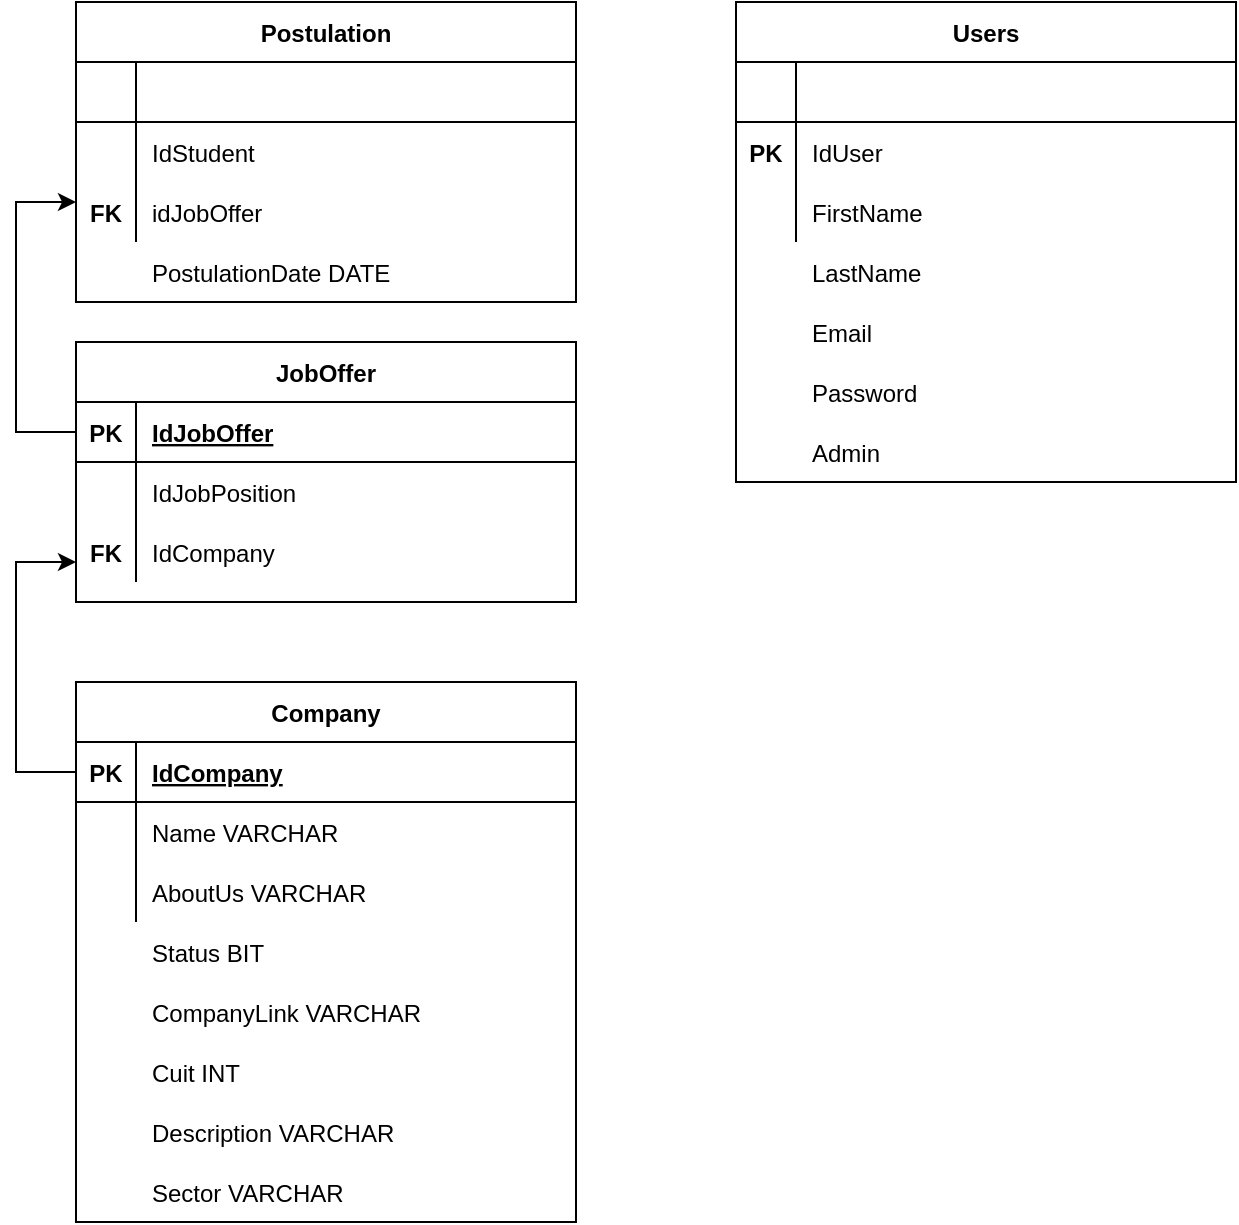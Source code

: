 <mxfile version="15.6.8" type="device"><diagram id="R2lEEEUBdFMjLlhIrx00" name="Page-1"><mxGraphModel dx="2035" dy="635" grid="1" gridSize="10" guides="1" tooltips="1" connect="1" arrows="1" fold="1" page="1" pageScale="1" pageWidth="850" pageHeight="1100" math="0" shadow="0" extFonts="Permanent Marker^https://fonts.googleapis.com/css?family=Permanent+Marker"><root><mxCell id="0"/><mxCell id="1" parent="0"/><mxCell id="C-vyLk0tnHw3VtMMgP7b-2" value="Company" style="shape=table;startSize=30;container=1;collapsible=1;childLayout=tableLayout;fixedRows=1;rowLines=0;fontStyle=1;align=center;resizeLast=1;" parent="1" vertex="1"><mxGeometry x="-40" y="810" width="250" height="270" as="geometry"/></mxCell><mxCell id="C-vyLk0tnHw3VtMMgP7b-3" value="" style="shape=partialRectangle;collapsible=0;dropTarget=0;pointerEvents=0;fillColor=none;points=[[0,0.5],[1,0.5]];portConstraint=eastwest;top=0;left=0;right=0;bottom=1;" parent="C-vyLk0tnHw3VtMMgP7b-2" vertex="1"><mxGeometry y="30" width="250" height="30" as="geometry"/></mxCell><mxCell id="C-vyLk0tnHw3VtMMgP7b-4" value="PK" style="shape=partialRectangle;overflow=hidden;connectable=0;fillColor=none;top=0;left=0;bottom=0;right=0;fontStyle=1;" parent="C-vyLk0tnHw3VtMMgP7b-3" vertex="1"><mxGeometry width="30" height="30" as="geometry"><mxRectangle width="30" height="30" as="alternateBounds"/></mxGeometry></mxCell><mxCell id="C-vyLk0tnHw3VtMMgP7b-5" value="IdCompany" style="shape=partialRectangle;overflow=hidden;connectable=0;fillColor=none;top=0;left=0;bottom=0;right=0;align=left;spacingLeft=6;fontStyle=5;" parent="C-vyLk0tnHw3VtMMgP7b-3" vertex="1"><mxGeometry x="30" width="220" height="30" as="geometry"><mxRectangle width="220" height="30" as="alternateBounds"/></mxGeometry></mxCell><mxCell id="C-vyLk0tnHw3VtMMgP7b-6" value="" style="shape=partialRectangle;collapsible=0;dropTarget=0;pointerEvents=0;fillColor=none;points=[[0,0.5],[1,0.5]];portConstraint=eastwest;top=0;left=0;right=0;bottom=0;" parent="C-vyLk0tnHw3VtMMgP7b-2" vertex="1"><mxGeometry y="60" width="250" height="30" as="geometry"/></mxCell><mxCell id="C-vyLk0tnHw3VtMMgP7b-7" value="" style="shape=partialRectangle;overflow=hidden;connectable=0;fillColor=none;top=0;left=0;bottom=0;right=0;" parent="C-vyLk0tnHw3VtMMgP7b-6" vertex="1"><mxGeometry width="30" height="30" as="geometry"><mxRectangle width="30" height="30" as="alternateBounds"/></mxGeometry></mxCell><mxCell id="C-vyLk0tnHw3VtMMgP7b-8" value="Name VARCHAR" style="shape=partialRectangle;overflow=hidden;connectable=0;fillColor=none;top=0;left=0;bottom=0;right=0;align=left;spacingLeft=6;" parent="C-vyLk0tnHw3VtMMgP7b-6" vertex="1"><mxGeometry x="30" width="220" height="30" as="geometry"><mxRectangle width="220" height="30" as="alternateBounds"/></mxGeometry></mxCell><mxCell id="C-vyLk0tnHw3VtMMgP7b-9" value="" style="shape=partialRectangle;collapsible=0;dropTarget=0;pointerEvents=0;fillColor=none;points=[[0,0.5],[1,0.5]];portConstraint=eastwest;top=0;left=0;right=0;bottom=0;" parent="C-vyLk0tnHw3VtMMgP7b-2" vertex="1"><mxGeometry y="90" width="250" height="30" as="geometry"/></mxCell><mxCell id="C-vyLk0tnHw3VtMMgP7b-10" value="" style="shape=partialRectangle;overflow=hidden;connectable=0;fillColor=none;top=0;left=0;bottom=0;right=0;" parent="C-vyLk0tnHw3VtMMgP7b-9" vertex="1"><mxGeometry width="30" height="30" as="geometry"><mxRectangle width="30" height="30" as="alternateBounds"/></mxGeometry></mxCell><mxCell id="C-vyLk0tnHw3VtMMgP7b-11" value="AboutUs VARCHAR" style="shape=partialRectangle;overflow=hidden;connectable=0;fillColor=none;top=0;left=0;bottom=0;right=0;align=left;spacingLeft=6;" parent="C-vyLk0tnHw3VtMMgP7b-9" vertex="1"><mxGeometry x="30" width="220" height="30" as="geometry"><mxRectangle width="220" height="30" as="alternateBounds"/></mxGeometry></mxCell><mxCell id="67uyLuJOrZE9bxqxNcca-13" value="Status BIT" style="shape=partialRectangle;overflow=hidden;connectable=0;fillColor=none;top=0;left=0;bottom=0;right=0;align=left;spacingLeft=6;" parent="1" vertex="1"><mxGeometry x="-10" y="930" width="220" height="30" as="geometry"><mxRectangle width="220" height="30" as="alternateBounds"/></mxGeometry></mxCell><mxCell id="67uyLuJOrZE9bxqxNcca-14" value="CompanyLink VARCHAR" style="shape=partialRectangle;overflow=hidden;connectable=0;fillColor=none;top=0;left=0;bottom=0;right=0;align=left;spacingLeft=6;" parent="1" vertex="1"><mxGeometry x="-10" y="960" width="220" height="30" as="geometry"><mxRectangle width="220" height="30" as="alternateBounds"/></mxGeometry></mxCell><mxCell id="67uyLuJOrZE9bxqxNcca-15" value="Cuit INT" style="shape=partialRectangle;overflow=hidden;connectable=0;fillColor=none;top=0;left=0;bottom=0;right=0;align=left;spacingLeft=6;" parent="1" vertex="1"><mxGeometry x="-10" y="990" width="220" height="30" as="geometry"><mxRectangle width="220" height="30" as="alternateBounds"/></mxGeometry></mxCell><mxCell id="67uyLuJOrZE9bxqxNcca-16" value="Description VARCHAR" style="shape=partialRectangle;overflow=hidden;connectable=0;fillColor=none;top=0;left=0;bottom=0;right=0;align=left;spacingLeft=6;" parent="1" vertex="1"><mxGeometry x="-10" y="1020" width="220" height="30" as="geometry"><mxRectangle width="220" height="30" as="alternateBounds"/></mxGeometry></mxCell><mxCell id="67uyLuJOrZE9bxqxNcca-17" value="Sector VARCHAR" style="shape=partialRectangle;overflow=hidden;connectable=0;fillColor=none;top=0;left=0;bottom=0;right=0;align=left;spacingLeft=6;" parent="1" vertex="1"><mxGeometry x="-10" y="1050" width="220" height="30" as="geometry"><mxRectangle width="220" height="30" as="alternateBounds"/></mxGeometry></mxCell><mxCell id="67uyLuJOrZE9bxqxNcca-32" value="JobOffer" style="shape=table;startSize=30;container=1;collapsible=1;childLayout=tableLayout;fixedRows=1;rowLines=0;fontStyle=1;align=center;resizeLast=1;" parent="1" vertex="1"><mxGeometry x="-40" y="640" width="250" height="130" as="geometry"/></mxCell><mxCell id="67uyLuJOrZE9bxqxNcca-33" value="" style="shape=partialRectangle;collapsible=0;dropTarget=0;pointerEvents=0;fillColor=none;points=[[0,0.5],[1,0.5]];portConstraint=eastwest;top=0;left=0;right=0;bottom=1;" parent="67uyLuJOrZE9bxqxNcca-32" vertex="1"><mxGeometry y="30" width="250" height="30" as="geometry"/></mxCell><mxCell id="67uyLuJOrZE9bxqxNcca-34" value="PK" style="shape=partialRectangle;overflow=hidden;connectable=0;fillColor=none;top=0;left=0;bottom=0;right=0;fontStyle=1;" parent="67uyLuJOrZE9bxqxNcca-33" vertex="1"><mxGeometry width="30" height="30" as="geometry"><mxRectangle width="30" height="30" as="alternateBounds"/></mxGeometry></mxCell><mxCell id="67uyLuJOrZE9bxqxNcca-35" value="IdJobOffer" style="shape=partialRectangle;overflow=hidden;connectable=0;fillColor=none;top=0;left=0;bottom=0;right=0;align=left;spacingLeft=6;fontStyle=5;" parent="67uyLuJOrZE9bxqxNcca-33" vertex="1"><mxGeometry x="30" width="220" height="30" as="geometry"><mxRectangle width="220" height="30" as="alternateBounds"/></mxGeometry></mxCell><mxCell id="67uyLuJOrZE9bxqxNcca-36" value="" style="shape=partialRectangle;collapsible=0;dropTarget=0;pointerEvents=0;fillColor=none;points=[[0,0.5],[1,0.5]];portConstraint=eastwest;top=0;left=0;right=0;bottom=0;" parent="67uyLuJOrZE9bxqxNcca-32" vertex="1"><mxGeometry y="60" width="250" height="30" as="geometry"/></mxCell><mxCell id="67uyLuJOrZE9bxqxNcca-37" value="" style="shape=partialRectangle;overflow=hidden;connectable=0;fillColor=none;top=0;left=0;bottom=0;right=0;" parent="67uyLuJOrZE9bxqxNcca-36" vertex="1"><mxGeometry width="30" height="30" as="geometry"><mxRectangle width="30" height="30" as="alternateBounds"/></mxGeometry></mxCell><mxCell id="67uyLuJOrZE9bxqxNcca-38" value="IdJobPosition" style="shape=partialRectangle;overflow=hidden;connectable=0;fillColor=none;top=0;left=0;bottom=0;right=0;align=left;spacingLeft=6;" parent="67uyLuJOrZE9bxqxNcca-36" vertex="1"><mxGeometry x="30" width="220" height="30" as="geometry"><mxRectangle width="220" height="30" as="alternateBounds"/></mxGeometry></mxCell><mxCell id="67uyLuJOrZE9bxqxNcca-39" value="" style="shape=partialRectangle;collapsible=0;dropTarget=0;pointerEvents=0;fillColor=none;points=[[0,0.5],[1,0.5]];portConstraint=eastwest;top=0;left=0;right=0;bottom=0;" parent="67uyLuJOrZE9bxqxNcca-32" vertex="1"><mxGeometry y="90" width="250" height="30" as="geometry"/></mxCell><mxCell id="67uyLuJOrZE9bxqxNcca-40" value="" style="shape=partialRectangle;overflow=hidden;connectable=0;fillColor=none;top=0;left=0;bottom=0;right=0;" parent="67uyLuJOrZE9bxqxNcca-39" vertex="1"><mxGeometry width="30" height="30" as="geometry"><mxRectangle width="30" height="30" as="alternateBounds"/></mxGeometry></mxCell><mxCell id="67uyLuJOrZE9bxqxNcca-41" value="IdCompany" style="shape=partialRectangle;overflow=hidden;connectable=0;fillColor=none;top=0;left=0;bottom=0;right=0;align=left;spacingLeft=6;" parent="67uyLuJOrZE9bxqxNcca-39" vertex="1"><mxGeometry x="30" width="220" height="30" as="geometry"><mxRectangle width="220" height="30" as="alternateBounds"/></mxGeometry></mxCell><mxCell id="67uyLuJOrZE9bxqxNcca-43" value="FK" style="shape=partialRectangle;overflow=hidden;connectable=0;fillColor=none;top=0;left=0;bottom=0;right=0;fontStyle=1;" parent="1" vertex="1"><mxGeometry x="-40" y="730" width="30" height="30" as="geometry"><mxRectangle width="30" height="30" as="alternateBounds"/></mxGeometry></mxCell><mxCell id="67uyLuJOrZE9bxqxNcca-51" style="edgeStyle=orthogonalEdgeStyle;rounded=0;orthogonalLoop=1;jettySize=auto;html=1;exitX=0;exitY=0.5;exitDx=0;exitDy=0;" parent="1" source="C-vyLk0tnHw3VtMMgP7b-3" edge="1"><mxGeometry relative="1" as="geometry"><mxPoint x="-40" y="750" as="targetPoint"/><Array as="points"><mxPoint x="-70" y="855"/><mxPoint x="-70" y="750"/></Array></mxGeometry></mxCell><mxCell id="67uyLuJOrZE9bxqxNcca-53" value="Postulation" style="shape=table;startSize=30;container=1;collapsible=1;childLayout=tableLayout;fixedRows=1;rowLines=0;fontStyle=1;align=center;resizeLast=1;" parent="1" vertex="1"><mxGeometry x="-40" y="470" width="250" height="150" as="geometry"/></mxCell><mxCell id="67uyLuJOrZE9bxqxNcca-54" value="" style="shape=partialRectangle;collapsible=0;dropTarget=0;pointerEvents=0;fillColor=none;points=[[0,0.5],[1,0.5]];portConstraint=eastwest;top=0;left=0;right=0;bottom=1;" parent="67uyLuJOrZE9bxqxNcca-53" vertex="1"><mxGeometry y="30" width="250" height="30" as="geometry"/></mxCell><mxCell id="67uyLuJOrZE9bxqxNcca-55" value="" style="shape=partialRectangle;overflow=hidden;connectable=0;fillColor=none;top=0;left=0;bottom=0;right=0;fontStyle=1;" parent="67uyLuJOrZE9bxqxNcca-54" vertex="1"><mxGeometry width="30" height="30" as="geometry"><mxRectangle width="30" height="30" as="alternateBounds"/></mxGeometry></mxCell><mxCell id="67uyLuJOrZE9bxqxNcca-56" value="" style="shape=partialRectangle;overflow=hidden;connectable=0;fillColor=none;top=0;left=0;bottom=0;right=0;align=left;spacingLeft=6;fontStyle=5;" parent="67uyLuJOrZE9bxqxNcca-54" vertex="1"><mxGeometry x="30" width="220" height="30" as="geometry"><mxRectangle width="220" height="30" as="alternateBounds"/></mxGeometry></mxCell><mxCell id="67uyLuJOrZE9bxqxNcca-57" value="" style="shape=partialRectangle;collapsible=0;dropTarget=0;pointerEvents=0;fillColor=none;points=[[0,0.5],[1,0.5]];portConstraint=eastwest;top=0;left=0;right=0;bottom=0;" parent="67uyLuJOrZE9bxqxNcca-53" vertex="1"><mxGeometry y="60" width="250" height="30" as="geometry"/></mxCell><mxCell id="67uyLuJOrZE9bxqxNcca-58" value="" style="shape=partialRectangle;overflow=hidden;connectable=0;fillColor=none;top=0;left=0;bottom=0;right=0;" parent="67uyLuJOrZE9bxqxNcca-57" vertex="1"><mxGeometry width="30" height="30" as="geometry"><mxRectangle width="30" height="30" as="alternateBounds"/></mxGeometry></mxCell><mxCell id="67uyLuJOrZE9bxqxNcca-59" value="IdStudent" style="shape=partialRectangle;overflow=hidden;connectable=0;fillColor=none;top=0;left=0;bottom=0;right=0;align=left;spacingLeft=6;" parent="67uyLuJOrZE9bxqxNcca-57" vertex="1"><mxGeometry x="30" width="220" height="30" as="geometry"><mxRectangle width="220" height="30" as="alternateBounds"/></mxGeometry></mxCell><mxCell id="67uyLuJOrZE9bxqxNcca-60" value="" style="shape=partialRectangle;collapsible=0;dropTarget=0;pointerEvents=0;fillColor=none;points=[[0,0.5],[1,0.5]];portConstraint=eastwest;top=0;left=0;right=0;bottom=0;" parent="67uyLuJOrZE9bxqxNcca-53" vertex="1"><mxGeometry y="90" width="250" height="30" as="geometry"/></mxCell><mxCell id="67uyLuJOrZE9bxqxNcca-61" value="" style="shape=partialRectangle;overflow=hidden;connectable=0;fillColor=none;top=0;left=0;bottom=0;right=0;" parent="67uyLuJOrZE9bxqxNcca-60" vertex="1"><mxGeometry width="30" height="30" as="geometry"><mxRectangle width="30" height="30" as="alternateBounds"/></mxGeometry></mxCell><mxCell id="67uyLuJOrZE9bxqxNcca-62" value="idJobOffer" style="shape=partialRectangle;overflow=hidden;connectable=0;fillColor=none;top=0;left=0;bottom=0;right=0;align=left;spacingLeft=6;" parent="67uyLuJOrZE9bxqxNcca-60" vertex="1"><mxGeometry x="30" width="220" height="30" as="geometry"><mxRectangle width="220" height="30" as="alternateBounds"/></mxGeometry></mxCell><mxCell id="67uyLuJOrZE9bxqxNcca-64" value="FK" style="shape=partialRectangle;overflow=hidden;connectable=0;fillColor=none;top=0;left=0;bottom=0;right=0;fontStyle=1;" parent="1" vertex="1"><mxGeometry x="-40" y="560" width="30" height="30" as="geometry"><mxRectangle width="30" height="30" as="alternateBounds"/></mxGeometry></mxCell><mxCell id="67uyLuJOrZE9bxqxNcca-66" style="edgeStyle=orthogonalEdgeStyle;rounded=0;orthogonalLoop=1;jettySize=auto;html=1;exitX=0;exitY=0.5;exitDx=0;exitDy=0;" parent="1" source="67uyLuJOrZE9bxqxNcca-33" edge="1"><mxGeometry relative="1" as="geometry"><mxPoint x="-40" y="570" as="targetPoint"/><Array as="points"><mxPoint x="-70" y="685"/><mxPoint x="-70" y="570"/></Array></mxGeometry></mxCell><mxCell id="67uyLuJOrZE9bxqxNcca-67" value="PostulationDate DATE" style="shape=partialRectangle;overflow=hidden;connectable=0;fillColor=none;top=0;left=0;bottom=0;right=0;align=left;spacingLeft=6;" parent="1" vertex="1"><mxGeometry x="-10" y="590" width="220" height="30" as="geometry"><mxRectangle width="220" height="30" as="alternateBounds"/></mxGeometry></mxCell><mxCell id="w0XiwAFutW4Z-tOcchT3-1" value="Users" style="shape=table;startSize=30;container=1;collapsible=1;childLayout=tableLayout;fixedRows=1;rowLines=0;fontStyle=1;align=center;resizeLast=1;" vertex="1" parent="1"><mxGeometry x="290" y="470" width="250" height="240" as="geometry"/></mxCell><mxCell id="w0XiwAFutW4Z-tOcchT3-2" value="" style="shape=partialRectangle;collapsible=0;dropTarget=0;pointerEvents=0;fillColor=none;points=[[0,0.5],[1,0.5]];portConstraint=eastwest;top=0;left=0;right=0;bottom=1;" vertex="1" parent="w0XiwAFutW4Z-tOcchT3-1"><mxGeometry y="30" width="250" height="30" as="geometry"/></mxCell><mxCell id="w0XiwAFutW4Z-tOcchT3-3" value="" style="shape=partialRectangle;overflow=hidden;connectable=0;fillColor=none;top=0;left=0;bottom=0;right=0;fontStyle=1;" vertex="1" parent="w0XiwAFutW4Z-tOcchT3-2"><mxGeometry width="30" height="30" as="geometry"><mxRectangle width="30" height="30" as="alternateBounds"/></mxGeometry></mxCell><mxCell id="w0XiwAFutW4Z-tOcchT3-4" value="" style="shape=partialRectangle;overflow=hidden;connectable=0;fillColor=none;top=0;left=0;bottom=0;right=0;align=left;spacingLeft=6;fontStyle=5;" vertex="1" parent="w0XiwAFutW4Z-tOcchT3-2"><mxGeometry x="30" width="220" height="30" as="geometry"><mxRectangle width="220" height="30" as="alternateBounds"/></mxGeometry></mxCell><mxCell id="w0XiwAFutW4Z-tOcchT3-5" value="" style="shape=partialRectangle;collapsible=0;dropTarget=0;pointerEvents=0;fillColor=none;points=[[0,0.5],[1,0.5]];portConstraint=eastwest;top=0;left=0;right=0;bottom=0;" vertex="1" parent="w0XiwAFutW4Z-tOcchT3-1"><mxGeometry y="60" width="250" height="30" as="geometry"/></mxCell><mxCell id="w0XiwAFutW4Z-tOcchT3-6" value="" style="shape=partialRectangle;overflow=hidden;connectable=0;fillColor=none;top=0;left=0;bottom=0;right=0;" vertex="1" parent="w0XiwAFutW4Z-tOcchT3-5"><mxGeometry width="30" height="30" as="geometry"><mxRectangle width="30" height="30" as="alternateBounds"/></mxGeometry></mxCell><mxCell id="w0XiwAFutW4Z-tOcchT3-7" value="IdUser" style="shape=partialRectangle;overflow=hidden;connectable=0;fillColor=none;top=0;left=0;bottom=0;right=0;align=left;spacingLeft=6;" vertex="1" parent="w0XiwAFutW4Z-tOcchT3-5"><mxGeometry x="30" width="220" height="30" as="geometry"><mxRectangle width="220" height="30" as="alternateBounds"/></mxGeometry></mxCell><mxCell id="w0XiwAFutW4Z-tOcchT3-8" value="" style="shape=partialRectangle;collapsible=0;dropTarget=0;pointerEvents=0;fillColor=none;points=[[0,0.5],[1,0.5]];portConstraint=eastwest;top=0;left=0;right=0;bottom=0;" vertex="1" parent="w0XiwAFutW4Z-tOcchT3-1"><mxGeometry y="90" width="250" height="30" as="geometry"/></mxCell><mxCell id="w0XiwAFutW4Z-tOcchT3-9" value="" style="shape=partialRectangle;overflow=hidden;connectable=0;fillColor=none;top=0;left=0;bottom=0;right=0;" vertex="1" parent="w0XiwAFutW4Z-tOcchT3-8"><mxGeometry width="30" height="30" as="geometry"><mxRectangle width="30" height="30" as="alternateBounds"/></mxGeometry></mxCell><mxCell id="w0XiwAFutW4Z-tOcchT3-10" value="FirstName" style="shape=partialRectangle;overflow=hidden;connectable=0;fillColor=none;top=0;left=0;bottom=0;right=0;align=left;spacingLeft=6;" vertex="1" parent="w0XiwAFutW4Z-tOcchT3-8"><mxGeometry x="30" width="220" height="30" as="geometry"><mxRectangle width="220" height="30" as="alternateBounds"/></mxGeometry></mxCell><mxCell id="w0XiwAFutW4Z-tOcchT3-11" value="PK" style="shape=partialRectangle;overflow=hidden;connectable=0;fillColor=none;top=0;left=0;bottom=0;right=0;fontStyle=1;" vertex="1" parent="1"><mxGeometry x="290" y="530" width="30" height="30" as="geometry"><mxRectangle width="30" height="30" as="alternateBounds"/></mxGeometry></mxCell><mxCell id="w0XiwAFutW4Z-tOcchT3-13" value="LastName" style="shape=partialRectangle;overflow=hidden;connectable=0;fillColor=none;top=0;left=0;bottom=0;right=0;align=left;spacingLeft=6;" vertex="1" parent="1"><mxGeometry x="320" y="590" width="220" height="30" as="geometry"><mxRectangle width="220" height="30" as="alternateBounds"/></mxGeometry></mxCell><mxCell id="w0XiwAFutW4Z-tOcchT3-15" value="Email" style="shape=partialRectangle;overflow=hidden;connectable=0;fillColor=none;top=0;left=0;bottom=0;right=0;align=left;spacingLeft=6;" vertex="1" parent="1"><mxGeometry x="320" y="620" width="220" height="30" as="geometry"><mxRectangle width="220" height="30" as="alternateBounds"/></mxGeometry></mxCell><mxCell id="w0XiwAFutW4Z-tOcchT3-16" value="Password" style="shape=partialRectangle;overflow=hidden;connectable=0;fillColor=none;top=0;left=0;bottom=0;right=0;align=left;spacingLeft=6;" vertex="1" parent="1"><mxGeometry x="320" y="650" width="220" height="30" as="geometry"><mxRectangle width="220" height="30" as="alternateBounds"/></mxGeometry></mxCell><mxCell id="w0XiwAFutW4Z-tOcchT3-17" value="Admin" style="shape=partialRectangle;overflow=hidden;connectable=0;fillColor=none;top=0;left=0;bottom=0;right=0;align=left;spacingLeft=6;" vertex="1" parent="1"><mxGeometry x="320" y="680" width="220" height="30" as="geometry"><mxRectangle width="220" height="30" as="alternateBounds"/></mxGeometry></mxCell></root></mxGraphModel></diagram></mxfile>
